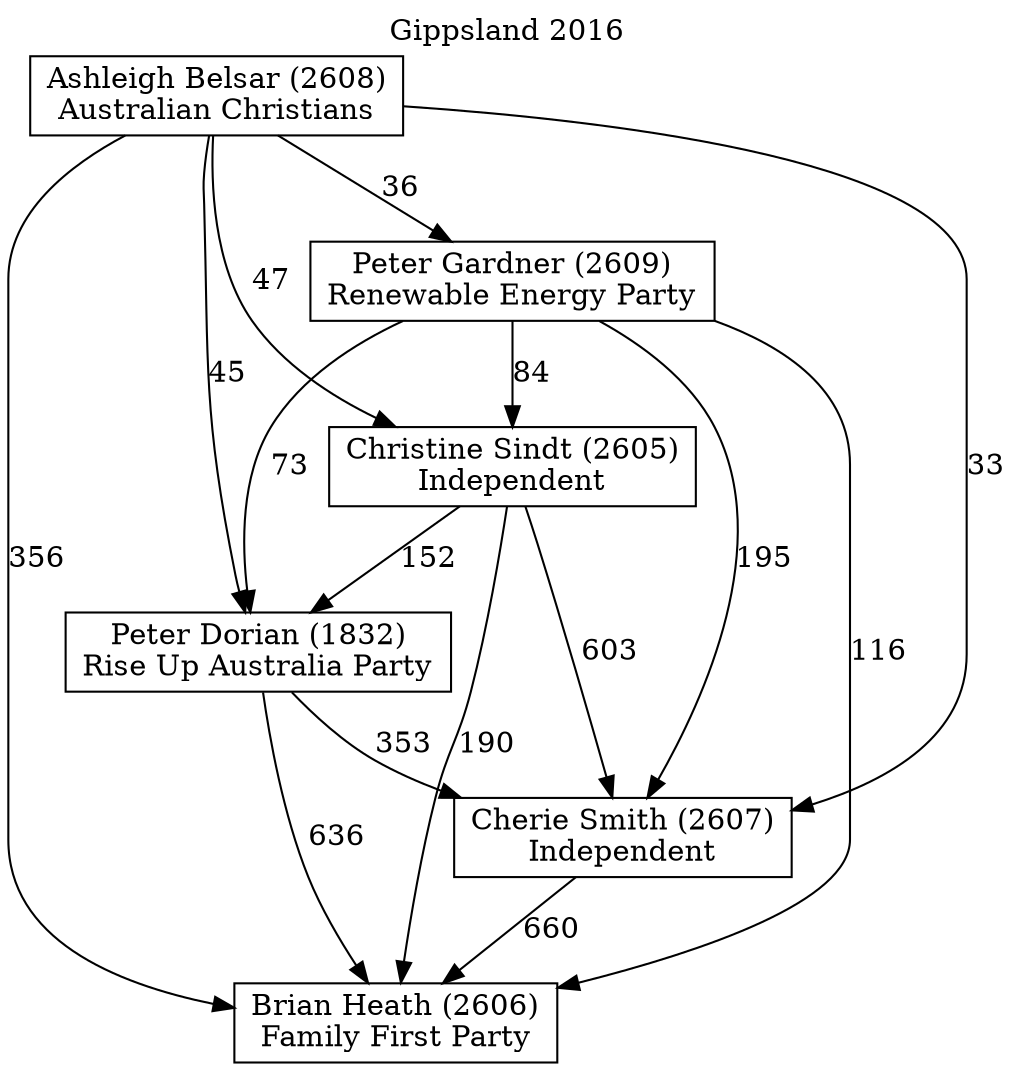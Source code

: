 // House preference flow
digraph "Brian Heath (2606)_Gippsland_2016" {
	graph [label="Gippsland 2016" labelloc=t mclimit=10]
	node [shape=box]
	"Brian Heath (2606)" [label="Brian Heath (2606)
Family First Party"]
	"Cherie Smith (2607)" [label="Cherie Smith (2607)
Independent"]
	"Peter Dorian (1832)" [label="Peter Dorian (1832)
Rise Up Australia Party"]
	"Christine Sindt (2605)" [label="Christine Sindt (2605)
Independent"]
	"Peter Gardner (2609)" [label="Peter Gardner (2609)
Renewable Energy Party"]
	"Ashleigh Belsar (2608)" [label="Ashleigh Belsar (2608)
Australian Christians"]
	"Cherie Smith (2607)" -> "Brian Heath (2606)" [label=660]
	"Peter Dorian (1832)" -> "Cherie Smith (2607)" [label=353]
	"Christine Sindt (2605)" -> "Peter Dorian (1832)" [label=152]
	"Peter Gardner (2609)" -> "Christine Sindt (2605)" [label=84]
	"Ashleigh Belsar (2608)" -> "Peter Gardner (2609)" [label=36]
	"Peter Dorian (1832)" -> "Brian Heath (2606)" [label=636]
	"Christine Sindt (2605)" -> "Brian Heath (2606)" [label=190]
	"Peter Gardner (2609)" -> "Brian Heath (2606)" [label=116]
	"Ashleigh Belsar (2608)" -> "Brian Heath (2606)" [label=356]
	"Ashleigh Belsar (2608)" -> "Christine Sindt (2605)" [label=47]
	"Peter Gardner (2609)" -> "Peter Dorian (1832)" [label=73]
	"Ashleigh Belsar (2608)" -> "Peter Dorian (1832)" [label=45]
	"Christine Sindt (2605)" -> "Cherie Smith (2607)" [label=603]
	"Peter Gardner (2609)" -> "Cherie Smith (2607)" [label=195]
	"Ashleigh Belsar (2608)" -> "Cherie Smith (2607)" [label=33]
}
